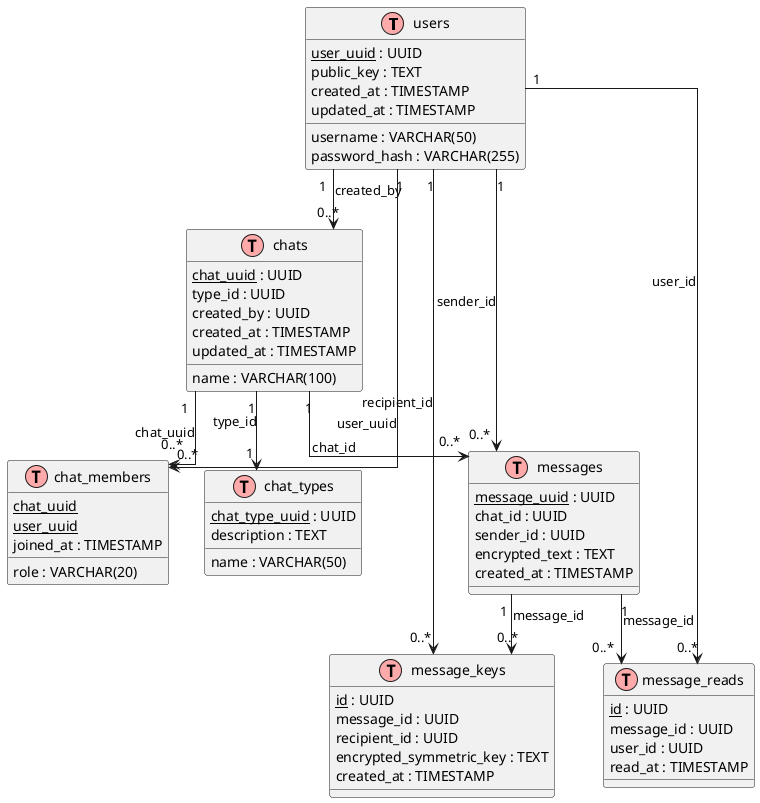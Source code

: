 @startuml
!define table(x) class x << (T,#FFAAAA) >>

skinparam linetype ortho

table(users) {
    <u>user_uuid</u> : UUID
    username : VARCHAR(50)
    password_hash : VARCHAR(255)
    public_key : TEXT
    created_at : TIMESTAMP
    updated_at : TIMESTAMP
}

table(chat_types) {
    <u>chat_type_uuid</u> : UUID
    name : VARCHAR(50)
    description : TEXT
}

table(chats) {
    <u>chat_uuid</u> : UUID
    name : VARCHAR(100)
    type_id : UUID
    created_by : UUID
    created_at : TIMESTAMP
    updated_at : TIMESTAMP
}

table(chat_members) {
    <u>chat_uuid</u>
    <u>user_uuid</u>
    role : VARCHAR(20)
    joined_at : TIMESTAMP
}

table(messages) {
    <u>message_uuid</u> : UUID
    chat_id : UUID
    sender_id : UUID
    encrypted_text : TEXT
    created_at : TIMESTAMP    
}

table(message_keys) {
    <u>id</u> : UUID
    message_id : UUID
    recipient_id : UUID
    encrypted_symmetric_key : TEXT
    created_at : TIMESTAMP
}

table(message_reads) {
    <u>id</u> : UUID
    message_id : UUID
    user_id : UUID
    read_at : TIMESTAMP
}

' Связи
users "1" -down-> "0..*" chats : created_by
users "1" -down-> "0..*" chat_members : user_uuid
users "1" -down-> "0..*" messages : sender_id
users "1" -down-> "0..*" message_keys : recipient_id
users "1" -down-> "0..*" message_reads : user_id

chats "1" -down-> "0..*" chat_members : chat_uuid
chats "1" -down-> "0..*" messages : chat_id
chats "1" -down-> "1" chat_types : type_id

messages "1" -down-> "0..*" message_keys : message_id
messages "1" -down-> "0..*" message_reads : message_id

@enduml
